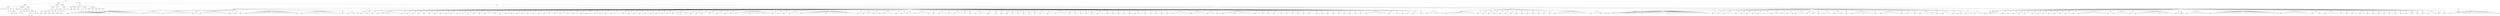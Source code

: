graph Tree {
	"t0" [label = "TEI"];
	"t1" [label = "teiHeader"];
	"t2" [label = "fileDesc"];
	"t3" [label = "titleStmt"];
	"t4" [label = "title"];
	"t5" [label = "title"];
	"t6" [label = "title"];
	"t7" [label = "title"];
	"t8" [label = "author"];
	"t9" [label = "idno"];
	"t10" [label = "idno"];
	"t11" [label = "persName"];
	"t12" [label = "forename"];
	"t13" [label = "surname"];
	"t14" [label = "editor"];
	"t15" [label = "publicationStmt"];
	"t16" [label = "publisher"];
	"t17" [label = "idno"];
	"t18" [label = "idno"];
	"t19" [label = "availability"];
	"t20" [label = "licence"];
	"t21" [label = "ab"];
	"t22" [label = "ref"];
	"t23" [label = "sourceDesc"];
	"t24" [label = "bibl"];
	"t25" [label = "name"];
	"t26" [label = "idno"];
	"t27" [label = "idno"];
	"t28" [label = "availability"];
	"t29" [label = "licence"];
	"t30" [label = "ab"];
	"t31" [label = "ref"];
	"t32" [label = "bibl"];
	"t33" [label = "date"];
	"t34" [label = "date"];
	"t35" [label = "idno"];
	"t36" [label = "profileDesc"];
	"t37" [label = "particDesc"];
	"t38" [label = "listPerson"];
	"t39" [label = "person"];
	"t40" [label = "persName"];
	"t41" [label = "person"];
	"t42" [label = "persName"];
	"t43" [label = "person"];
	"t44" [label = "persName"];
	"t45" [label = "person"];
	"t46" [label = "persName"];
	"t47" [label = "person"];
	"t48" [label = "persName"];
	"t49" [label = "person"];
	"t50" [label = "persName"];
	"t51" [label = "textClass"];
	"t52" [label = "keywords"];
	"t53" [label = "term"];
	"t54" [label = "term"];
	"t55" [label = "classCode"];
	"t56" [label = "revisionDesc"];
	"t57" [label = "listChange"];
	"t58" [label = "change"];
	"t59" [label = "text"];
	"t60" [label = "front"];
	"t61" [label = "docTitle"];
	"t62" [label = "titlePart"];
	"t63" [label = "titlePart"];
	"t64" [label = "titlePart"];
	"t65" [label = "titlePart"];
	"t66" [label = "docDate"];
	"t67" [label = "docAuthor"];
	"t68" [label = "div"];
	"t69" [label = "div"];
	"t70" [label = "p"];
	"t71" [label = "performance"];
	"t72" [label = "ab"];
	"t73" [label = "castList"];
	"t74" [label = "head"];
	"t75" [label = "castItem"];
	"t76" [label = "role"];
	"t77" [label = "castItem"];
	"t78" [label = "role"];
	"t79" [label = "castItem"];
	"t80" [label = "role"];
	"t81" [label = "castItem"];
	"t82" [label = "role"];
	"t83" [label = "castItem"];
	"t84" [label = "role"];
	"t85" [label = "body"];
	"t86" [label = "div"];
	"t87" [label = "head"];
	"t88" [label = "div"];
	"t89" [label = "head"];
	"t90" [label = "sp"];
	"t91" [label = "speaker"];
	"t92" [label = "l"];
	"t93" [label = "l"];
	"t94" [label = "l"];
	"t95" [label = "l"];
	"t96" [label = "l"];
	"t97" [label = "l"];
	"t98" [label = "l"];
	"t99" [label = "l"];
	"t100" [label = "l"];
	"t101" [label = "l"];
	"t102" [label = "note"];
	"t103" [label = "l"];
	"t104" [label = "l"];
	"t105" [label = "l"];
	"t106" [label = "l"];
	"t107" [label = "l"];
	"t108" [label = "l"];
	"t109" [label = "l"];
	"t110" [label = "l"];
	"t111" [label = "l"];
	"t112" [label = "l"];
	"t113" [label = "l"];
	"t114" [label = "l"];
	"t115" [label = "l"];
	"t116" [label = "l"];
	"t117" [label = "l"];
	"t118" [label = "l"];
	"t119" [label = "l"];
	"t120" [label = "l"];
	"t121" [label = "l"];
	"t122" [label = "l"];
	"t123" [label = "l"];
	"t124" [label = "l"];
	"t125" [label = "sp"];
	"t126" [label = "speaker"];
	"t127" [label = "l"];
	"t128" [label = "l"];
	"t129" [label = "l"];
	"t130" [label = "l"];
	"t131" [label = "l"];
	"t132" [label = "l"];
	"t133" [label = "l"];
	"t134" [label = "l"];
	"t135" [label = "sp"];
	"t136" [label = "speaker"];
	"t137" [label = "l"];
	"t138" [label = "l"];
	"t139" [label = "l"];
	"t140" [label = "l"];
	"t141" [label = "l"];
	"t142" [label = "l"];
	"t143" [label = "l"];
	"t144" [label = "l"];
	"t145" [label = "l"];
	"t146" [label = "l"];
	"t147" [label = "l"];
	"t148" [label = "l"];
	"t149" [label = "sp"];
	"t150" [label = "speaker"];
	"t151" [label = "l"];
	"t152" [label = "l"];
	"t153" [label = "sp"];
	"t154" [label = "speaker"];
	"t155" [label = "l"];
	"t156" [label = "l"];
	"t157" [label = "l"];
	"t158" [label = "l"];
	"t159" [label = "l"];
	"t160" [label = "l"];
	"t161" [label = "l"];
	"t162" [label = "l"];
	"t163" [label = "l"];
	"t164" [label = "l"];
	"t165" [label = "l"];
	"t166" [label = "l"];
	"t167" [label = "sp"];
	"t168" [label = "speaker"];
	"t169" [label = "l"];
	"t170" [label = "sp"];
	"t171" [label = "speaker"];
	"t172" [label = "l"];
	"t173" [label = "sp"];
	"t174" [label = "speaker"];
	"t175" [label = "l"];
	"t176" [label = "sp"];
	"t177" [label = "speaker"];
	"t178" [label = "l"];
	"t179" [label = "l"];
	"t180" [label = "l"];
	"t181" [label = "l"];
	"t182" [label = "l"];
	"t183" [label = "l"];
	"t184" [label = "l"];
	"t185" [label = "l"];
	"t186" [label = "l"];
	"t187" [label = "l"];
	"t188" [label = "l"];
	"t189" [label = "l"];
	"t190" [label = "l"];
	"t191" [label = "l"];
	"t192" [label = "l"];
	"t193" [label = "l"];
	"t194" [label = "l"];
	"t195" [label = "l"];
	"t196" [label = "l"];
	"t197" [label = "l"];
	"t198" [label = "l"];
	"t199" [label = "l"];
	"t200" [label = "stage"];
	"t201" [label = "l"];
	"t202" [label = "sp"];
	"t203" [label = "speaker"];
	"t204" [label = "l"];
	"t205" [label = "l"];
	"t206" [label = "l"];
	"t207" [label = "l"];
	"t208" [label = "l"];
	"t209" [label = "l"];
	"t210" [label = "l"];
	"t211" [label = "l"];
	"t212" [label = "l"];
	"t213" [label = "l"];
	"t214" [label = "l"];
	"t215" [label = "l"];
	"t216" [label = "l"];
	"t217" [label = "l"];
	"t218" [label = "l"];
	"t219" [label = "l"];
	"t220" [label = "stage"];
	"t221" [label = "sp"];
	"t222" [label = "speaker"];
	"t223" [label = "l"];
	"t224" [label = "sp"];
	"t225" [label = "speaker"];
	"t226" [label = "l"];
	"t227" [label = "stage"];
	"t228" [label = "l"];
	"t229" [label = "stage"];
	"t230" [label = "div"];
	"t231" [label = "head"];
	"t232" [label = "sp"];
	"t233" [label = "speaker"];
	"t234" [label = "l"];
	"t235" [label = "sp"];
	"t236" [label = "speaker"];
	"t237" [label = "l"];
	"t238" [label = "sp"];
	"t239" [label = "speaker"];
	"t240" [label = "l"];
	"t241" [label = "sp"];
	"t242" [label = "speaker"];
	"t243" [label = "l"];
	"t244" [label = "stage"];
	"t245" [label = "l"];
	"t246" [label = "stage"];
	"t247" [label = "l"];
	"t248" [label = "l"];
	"t249" [label = "l"];
	"t250" [label = "l"];
	"t251" [label = "l"];
	"t252" [label = "sp"];
	"t253" [label = "speaker"];
	"t254" [label = "l"];
	"t255" [label = "sp"];
	"t256" [label = "speaker"];
	"t257" [label = "l"];
	"t258" [label = "sp"];
	"t259" [label = "speaker"];
	"t260" [label = "l"];
	"t261" [label = "sp"];
	"t262" [label = "speaker"];
	"t263" [label = "l"];
	"t264" [label = "sp"];
	"t265" [label = "speaker"];
	"t266" [label = "l"];
	"t267" [label = "sp"];
	"t268" [label = "speaker"];
	"t269" [label = "l"];
	"t270" [label = "sp"];
	"t271" [label = "speaker"];
	"t272" [label = "l"];
	"t273" [label = "sp"];
	"t274" [label = "speaker"];
	"t275" [label = "l"];
	"t276" [label = "sp"];
	"t277" [label = "speaker"];
	"t278" [label = "l"];
	"t279" [label = "sp"];
	"t280" [label = "speaker"];
	"t281" [label = "l"];
	"t282" [label = "sp"];
	"t283" [label = "speaker"];
	"t284" [label = "l"];
	"t285" [label = "sp"];
	"t286" [label = "speaker"];
	"t287" [label = "l"];
	"t288" [label = "sp"];
	"t289" [label = "speaker"];
	"t290" [label = "l"];
	"t291" [label = "sp"];
	"t292" [label = "speaker"];
	"t293" [label = "l"];
	"t294" [label = "sp"];
	"t295" [label = "speaker"];
	"t296" [label = "l"];
	"t297" [label = "sp"];
	"t298" [label = "speaker"];
	"t299" [label = "l"];
	"t300" [label = "l"];
	"t301" [label = "l"];
	"t302" [label = "sp"];
	"t303" [label = "speaker"];
	"t304" [label = "l"];
	"t305" [label = "sp"];
	"t306" [label = "speaker"];
	"t307" [label = "l"];
	"t308" [label = "sp"];
	"t309" [label = "speaker"];
	"t310" [label = "l"];
	"t311" [label = "sp"];
	"t312" [label = "speaker"];
	"t313" [label = "l"];
	"t314" [label = "sp"];
	"t315" [label = "speaker"];
	"t316" [label = "l"];
	"t317" [label = "sp"];
	"t318" [label = "speaker"];
	"t319" [label = "l"];
	"t320" [label = "sp"];
	"t321" [label = "speaker"];
	"t322" [label = "l"];
	"t323" [label = "sp"];
	"t324" [label = "speaker"];
	"t325" [label = "l"];
	"t326" [label = "sp"];
	"t327" [label = "speaker"];
	"t328" [label = "l"];
	"t329" [label = "sp"];
	"t330" [label = "speaker"];
	"t331" [label = "l"];
	"t332" [label = "stage"];
	"t333" [label = "l"];
	"t334" [label = "sp"];
	"t335" [label = "speaker"];
	"t336" [label = "l"];
	"t337" [label = "sp"];
	"t338" [label = "speaker"];
	"t339" [label = "l"];
	"t340" [label = "l"];
	"t341" [label = "sp"];
	"t342" [label = "speaker"];
	"t343" [label = "l"];
	"t344" [label = "sp"];
	"t345" [label = "speaker"];
	"t346" [label = "l"];
	"t347" [label = "l"];
	"t348" [label = "sp"];
	"t349" [label = "speaker"];
	"t350" [label = "l"];
	"t351" [label = "sp"];
	"t352" [label = "speaker"];
	"t353" [label = "note"];
	"t354" [label = "l"];
	"t355" [label = "sp"];
	"t356" [label = "speaker"];
	"t357" [label = "l"];
	"t358" [label = "sp"];
	"t359" [label = "speaker"];
	"t360" [label = "l"];
	"t361" [label = "sp"];
	"t362" [label = "speaker"];
	"t363" [label = "l"];
	"t364" [label = "sp"];
	"t365" [label = "speaker"];
	"t366" [label = "l"];
	"t367" [label = "l"];
	"t368" [label = "l"];
	"t369" [label = "l"];
	"t370" [label = "sp"];
	"t371" [label = "speaker"];
	"t372" [label = "l"];
	"t373" [label = "sp"];
	"t374" [label = "speaker"];
	"t375" [label = "l"];
	"t376" [label = "sp"];
	"t377" [label = "speaker"];
	"t378" [label = "l"];
	"t379" [label = "sp"];
	"t380" [label = "speaker"];
	"t381" [label = "l"];
	"t382" [label = "sp"];
	"t383" [label = "speaker"];
	"t384" [label = "l"];
	"t385" [label = "sp"];
	"t386" [label = "speaker"];
	"t387" [label = "l"];
	"t388" [label = "sp"];
	"t389" [label = "speaker"];
	"t390" [label = "l"];
	"t391" [label = "sp"];
	"t392" [label = "speaker"];
	"t393" [label = "l"];
	"t394" [label = "sp"];
	"t395" [label = "speaker"];
	"t396" [label = "l"];
	"t397" [label = "sp"];
	"t398" [label = "speaker"];
	"t399" [label = "l"];
	"t400" [label = "stage"];
	"t401" [label = "stage"];
	"t402" [label = "l"];
	"t403" [label = "stage"];
	"t404" [label = "l"];
	"t405" [label = "sp"];
	"t406" [label = "speaker"];
	"t407" [label = "l"];
	"t408" [label = "sp"];
	"t409" [label = "speaker"];
	"t410" [label = "l"];
	"t411" [label = "sp"];
	"t412" [label = "speaker"];
	"t413" [label = "l"];
	"t414" [label = "l"];
	"t415" [label = "sp"];
	"t416" [label = "speaker"];
	"t417" [label = "l"];
	"t418" [label = "l"];
	"t419" [label = "sp"];
	"t420" [label = "speaker"];
	"t421" [label = "l"];
	"t422" [label = "l"];
	"t423" [label = "sp"];
	"t424" [label = "speaker"];
	"t425" [label = "l"];
	"t426" [label = "sp"];
	"t427" [label = "speaker"];
	"t428" [label = "l"];
	"t429" [label = "sp"];
	"t430" [label = "speaker"];
	"t431" [label = "l"];
	"t432" [label = "l"];
	"t433" [label = "l"];
	"t434" [label = "l"];
	"t435" [label = "l"];
	"t436" [label = "stage"];
	"t437" [label = "l"];
	"t438" [label = "l"];
	"t439" [label = "l"];
	"t440" [label = "l"];
	"t441" [label = "l"];
	"t442" [label = "stage"];
	"t443" [label = "l"];
	"t444" [label = "l"];
	"t445" [label = "l"];
	"t446" [label = "sp"];
	"t447" [label = "speaker"];
	"t448" [label = "l"];
	"t449" [label = "sp"];
	"t450" [label = "speaker"];
	"t451" [label = "l"];
	"t452" [label = "sp"];
	"t453" [label = "speaker"];
	"t454" [label = "l"];
	"t455" [label = "sp"];
	"t456" [label = "speaker"];
	"t457" [label = "l"];
	"t458" [label = "l"];
	"t459" [label = "l"];
	"t460" [label = "l"];
	"t461" [label = "sp"];
	"t462" [label = "speaker"];
	"t463" [label = "l"];
	"t464" [label = "l"];
	"t465" [label = "l"];
	"t466" [label = "l"];
	"t467" [label = "l"];
	"t468" [label = "l"];
	"t469" [label = "l"];
	"t470" [label = "l"];
	"t471" [label = "l"];
	"t472" [label = "l"];
	"t473" [label = "stage"];
	"t474" [label = "l"];
	"t475" [label = "l"];
	"t476" [label = "l"];
	"t477" [label = "l"];
	"t478" [label = "l"];
	"t479" [label = "l"];
	"t480" [label = "l"];
	"t481" [label = "l"];
	"t482" [label = "stage"];
	"t483" [label = "l"];
	"t484" [label = "l"];
	"t485" [label = "l"];
	"t486" [label = "l"];
	"t487" [label = "sp"];
	"t488" [label = "speaker"];
	"t489" [label = "l"];
	"t490" [label = "sp"];
	"t491" [label = "speaker"];
	"t492" [label = "l"];
	"t493" [label = "stage"];
	"t494" [label = "l"];
	"t495" [label = "sp"];
	"t496" [label = "speaker"];
	"t497" [label = "l"];
	"t498" [label = "sp"];
	"t499" [label = "speaker"];
	"t500" [label = "l"];
	"t501" [label = "stage"];
	"t502" [label = "l"];
	"t503" [label = "l"];
	"t504" [label = "l"];
	"t505" [label = "l"];
	"t506" [label = "sp"];
	"t507" [label = "speaker"];
	"t508" [label = "l"];
	"t509" [label = "sp"];
	"t510" [label = "speaker"];
	"t511" [label = "l"];
	"t512" [label = "sp"];
	"t513" [label = "speaker"];
	"t514" [label = "l"];
	"t515" [label = "l"];
	"t516" [label = "sp"];
	"t517" [label = "speaker"];
	"t518" [label = "l"];
	"t519" [label = "l"];
	"t520" [label = "l"];
	"t521" [label = "l"];
	"t522" [label = "l"];
	"t523" [label = "note"];
	"t524" [label = "l"];
	"t525" [label = "sp"];
	"t526" [label = "speaker"];
	"t527" [label = "l"];
	"t528" [label = "sp"];
	"t529" [label = "speaker"];
	"t530" [label = "l"];
	"t531" [label = "l"];
	"t532" [label = "l"];
	"t533" [label = "sp"];
	"t534" [label = "speaker"];
	"t535" [label = "l"];
	"t536" [label = "sp"];
	"t537" [label = "speaker"];
	"t538" [label = "l"];
	"t539" [label = "l"];
	"t540" [label = "note"];
	"t541" [label = "sp"];
	"t542" [label = "speaker"];
	"t543" [label = "l"];
	"t544" [label = "sp"];
	"t545" [label = "speaker"];
	"t546" [label = "l"];
	"t547" [label = "sp"];
	"t548" [label = "speaker"];
	"t549" [label = "l"];
	"t550" [label = "stage"];
	"t551" [label = "l"];
	"t552" [label = "l"];
	"t553" [label = "sp"];
	"t554" [label = "speaker"];
	"t555" [label = "l"];
	"t556" [label = "l"];
	"t557" [label = "sp"];
	"t558" [label = "speaker"];
	"t559" [label = "l"];
	"t560" [label = "sp"];
	"t561" [label = "speaker"];
	"t562" [label = "l"];
	"t563" [label = "sp"];
	"t564" [label = "speaker"];
	"t565" [label = "l"];
	"t566" [label = "sp"];
	"t567" [label = "speaker"];
	"t568" [label = "l"];
	"t569" [label = "sp"];
	"t570" [label = "speaker"];
	"t571" [label = "l"];
	"t572" [label = "sp"];
	"t573" [label = "speaker"];
	"t574" [label = "l"];
	"t575" [label = "sp"];
	"t576" [label = "speaker"];
	"t577" [label = "l"];
	"t578" [label = "sp"];
	"t579" [label = "speaker"];
	"t580" [label = "l"];
	"t581" [label = "sp"];
	"t582" [label = "speaker"];
	"t583" [label = "l"];
	"t584" [label = "l"];
	"t585" [label = "sp"];
	"t586" [label = "speaker"];
	"t587" [label = "l"];
	"t588" [label = "l"];
	"t589" [label = "sp"];
	"t590" [label = "speaker"];
	"t591" [label = "l"];
	"t592" [label = "l"];
	"t593" [label = "l"];
	"t594" [label = "l"];
	"t595" [label = "l"];
	"t596" [label = "sp"];
	"t597" [label = "speaker"];
	"t598" [label = "l"];
	"t599" [label = "sp"];
	"t600" [label = "speaker"];
	"t601" [label = "l"];
	"t602" [label = "sp"];
	"t603" [label = "speaker"];
	"t604" [label = "l"];
	"t605" [label = "sp"];
	"t606" [label = "speaker"];
	"t607" [label = "l"];
	"t608" [label = "sp"];
	"t609" [label = "speaker"];
	"t610" [label = "l"];
	"t611" [label = "sp"];
	"t612" [label = "speaker"];
	"t613" [label = "l"];
	"t614" [label = "note"];
	"t615" [label = "l"];
	"t616" [label = "sp"];
	"t617" [label = "speaker"];
	"t618" [label = "l"];
	"t619" [label = "sp"];
	"t620" [label = "speaker"];
	"t621" [label = "l"];
	"t622" [label = "sp"];
	"t623" [label = "speaker"];
	"t624" [label = "l"];
	"t625" [label = "sp"];
	"t626" [label = "speaker"];
	"t627" [label = "l"];
	"t628" [label = "sp"];
	"t629" [label = "speaker"];
	"t630" [label = "l"];
	"t631" [label = "sp"];
	"t632" [label = "speaker"];
	"t633" [label = "note"];
	"t634" [label = "l"];
	"t635" [label = "l"];
	"t636" [label = "sp"];
	"t637" [label = "speaker"];
	"t638" [label = "l"];
	"t639" [label = "sp"];
	"t640" [label = "speaker"];
	"t641" [label = "l"];
	"t642" [label = "sp"];
	"t643" [label = "speaker"];
	"t644" [label = "l"];
	"t645" [label = "sp"];
	"t646" [label = "speaker"];
	"t647" [label = "l"];
	"t648" [label = "sp"];
	"t649" [label = "speaker"];
	"t650" [label = "l"];
	"t651" [label = "sp"];
	"t652" [label = "speaker"];
	"t653" [label = "l"];
	"t654" [label = "l"];
	"t655" [label = "l"];
	"t656" [label = "l"];
	"t657" [label = "l"];
	"t658" [label = "l"];
	"t659" [label = "l"];
	"t660" [label = "sp"];
	"t661" [label = "speaker"];
	"t662" [label = "l"];
	"t663" [label = "l"];
	"t664" [label = "l"];
	"t665" [label = "l"];
	"t666" [label = "l"];
	"t667" [label = "l"];
	"t668" [label = "sp"];
	"t669" [label = "speaker"];
	"t670" [label = "l"];
	"t671" [label = "l"];
	"t672" [label = "l"];
	"t673" [label = "sp"];
	"t674" [label = "speaker"];
	"t675" [label = "l"];
	"t676" [label = "sp"];
	"t677" [label = "speaker"];
	"t678" [label = "l"];
	"t679" [label = "l"];
	"t680" [label = "l"];
	"t681" [label = "l"];
	"t682" [label = "stage"];
	"t683" [label = "l"];
	"t684" [label = "l"];
	"t685" [label = "l"];
	"t686" [label = "l"];
	"t687" [label = "l"];
	"t688" [label = "l"];
	"t689" [label = "l"];
	"t690" [label = "l"];
	"t691" [label = "sp"];
	"t692" [label = "speaker"];
	"t693" [label = "l"];
	"t694" [label = "l"];
	"t695" [label = "sp"];
	"t696" [label = "speaker"];
	"t697" [label = "l"];
	"t698" [label = "sp"];
	"t699" [label = "speaker"];
	"t700" [label = "l"];
	"t701" [label = "sp"];
	"t702" [label = "speaker"];
	"t703" [label = "l"];
	"t704" [label = "l"];
	"t705" [label = "sp"];
	"t706" [label = "speaker"];
	"t707" [label = "l"];
	"t708" [label = "sp"];
	"t709" [label = "speaker"];
	"t710" [label = "l"];
	"t711" [label = "sp"];
	"t712" [label = "speaker"];
	"t713" [label = "l"];
	"t714" [label = "sp"];
	"t715" [label = "speaker"];
	"t716" [label = "l"];
	"t717" [label = "sp"];
	"t718" [label = "speaker"];
	"t719" [label = "l"];
	"t720" [label = "sp"];
	"t721" [label = "speaker"];
	"t722" [label = "l"];
	"t723" [label = "l"];
	"t724" [label = "sp"];
	"t725" [label = "speaker"];
	"t726" [label = "l"];
	"t727" [label = "sp"];
	"t728" [label = "speaker"];
	"t729" [label = "l"];
	"t730" [label = "sp"];
	"t731" [label = "speaker"];
	"t732" [label = "l"];
	"t733" [label = "sp"];
	"t734" [label = "speaker"];
	"t735" [label = "l"];
	"t736" [label = "sp"];
	"t737" [label = "speaker"];
	"t738" [label = "l"];
	"t739" [label = "sp"];
	"t740" [label = "speaker"];
	"t741" [label = "l"];
	"t742" [label = "sp"];
	"t743" [label = "speaker"];
	"t744" [label = "l"];
	"t745" [label = "sp"];
	"t746" [label = "speaker"];
	"t747" [label = "l"];
	"t748" [label = "sp"];
	"t749" [label = "speaker"];
	"t750" [label = "l"];
	"t751" [label = "sp"];
	"t752" [label = "speaker"];
	"t753" [label = "l"];
	"t754" [label = "l"];
	"t755" [label = "l"];
	"t756" [label = "l"];
	"t757" [label = "l"];
	"t758" [label = "l"];
	"t759" [label = "l"];
	"t760" [label = "l"];
	"t761" [label = "l"];
	"t762" [label = "sp"];
	"t763" [label = "speaker"];
	"t764" [label = "l"];
	"t765" [label = "l"];
	"t766" [label = "sp"];
	"t767" [label = "speaker"];
	"t768" [label = "l"];
	"t769" [label = "sp"];
	"t770" [label = "speaker"];
	"t771" [label = "l"];
	"t772" [label = "sp"];
	"t773" [label = "speaker"];
	"t774" [label = "l"];
	"t775" [label = "sp"];
	"t776" [label = "speaker"];
	"t777" [label = "l"];
	"t778" [label = "l"];
	"t779" [label = "sp"];
	"t780" [label = "speaker"];
	"t781" [label = "l"];
	"t782" [label = "sp"];
	"t783" [label = "speaker"];
	"t784" [label = "l"];
	"t785" [label = "l"];
	"t786" [label = "l"];
	"t787" [label = "stage"];
	"t788" [label = "l"];
	"t789" [label = "l"];
	"t790" [label = "stage"];
	"t791" [label = "div"];
	"t792" [label = "head"];
	"t793" [label = "sp"];
	"t794" [label = "speaker"];
	"t795" [label = "l"];
	"t796" [label = "l"];
	"t797" [label = "l"];
	"t798" [label = "l"];
	"t799" [label = "l"];
	"t800" [label = "l"];
	"t801" [label = "l"];
	"t802" [label = "l"];
	"t803" [label = "l"];
	"t804" [label = "l"];
	"t805" [label = "l"];
	"t806" [label = "l"];
	"t807" [label = "l"];
	"t808" [label = "sp"];
	"t809" [label = "speaker"];
	"t810" [label = "l"];
	"t811" [label = "sp"];
	"t812" [label = "speaker"];
	"t813" [label = "l"];
	"t814" [label = "sp"];
	"t815" [label = "speaker"];
	"t816" [label = "l"];
	"t817" [label = "sp"];
	"t818" [label = "speaker"];
	"t819" [label = "l"];
	"t820" [label = "sp"];
	"t821" [label = "speaker"];
	"t822" [label = "l"];
	"t823" [label = "sp"];
	"t824" [label = "speaker"];
	"t825" [label = "l"];
	"t826" [label = "sp"];
	"t827" [label = "speaker"];
	"t828" [label = "l"];
	"t829" [label = "sp"];
	"t830" [label = "speaker"];
	"t831" [label = "l"];
	"t832" [label = "sp"];
	"t833" [label = "speaker"];
	"t834" [label = "l"];
	"t835" [label = "sp"];
	"t836" [label = "speaker"];
	"t837" [label = "l"];
	"t838" [label = "sp"];
	"t839" [label = "speaker"];
	"t840" [label = "l"];
	"t841" [label = "sp"];
	"t842" [label = "speaker"];
	"t843" [label = "l"];
	"t844" [label = "sp"];
	"t845" [label = "speaker"];
	"t846" [label = "l"];
	"t847" [label = "sp"];
	"t848" [label = "speaker"];
	"t849" [label = "l"];
	"t850" [label = "sp"];
	"t851" [label = "speaker"];
	"t852" [label = "l"];
	"t853" [label = "l"];
	"t854" [label = "l"];
	"t855" [label = "l"];
	"t856" [label = "l"];
	"t857" [label = "l"];
	"t858" [label = "l"];
	"t859" [label = "l"];
	"t860" [label = "l"];
	"t861" [label = "l"];
	"t862" [label = "l"];
	"t863" [label = "l"];
	"t864" [label = "l"];
	"t865" [label = "l"];
	"t866" [label = "l"];
	"t867" [label = "sp"];
	"t868" [label = "speaker"];
	"t869" [label = "l"];
	"t870" [label = "l"];
	"t871" [label = "l"];
	"t872" [label = "stage"];
	"t873" [label = "l"];
	"t874" [label = "stage"];
	"t875" [label = "div"];
	"t876" [label = "head"];
	"t877" [label = "sp"];
	"t878" [label = "speaker"];
	"t879" [label = "l"];
	"t880" [label = "sp"];
	"t881" [label = "speaker"];
	"t882" [label = "l"];
	"t883" [label = "l"];
	"t884" [label = "l"];
	"t885" [label = "l"];
	"t886" [label = "l"];
	"t887" [label = "stage"];
	"t888" [label = "l"];
	"t889" [label = "l"];
	"t890" [label = "stage"];
	"t891" [label = "l"];
	"t892" [label = "l"];
	"t893" [label = "stage"];
	"t894" [label = "l"];
	"t895" [label = "l"];
	"t896" [label = "l"];
	"t897" [label = "l"];
	"t898" [label = "l"];
	"t899" [label = "l"];
	"t900" [label = "l"];
	"t901" [label = "l"];
	"t902" [label = "l"];
	"t903" [label = "l"];
	"t904" [label = "l"];
	"t905" [label = "stage"];
	"t906" [label = "l"];
	"t907" [label = "l"];
	"t908" [label = "l"];
	"t909" [label = "l"];
	"t910" [label = "l"];
	"t911" [label = "l"];
	"t912" [label = "l"];
	"t913" [label = "l"];
	"t914" [label = "l"];
	"t915" [label = "l"];
	"t916" [label = "l"];
	"t917" [label = "l"];
	"t918" [label = "l"];
	"t919" [label = "l"];
	"t920" [label = "l"];
	"t921" [label = "l"];
	"t922" [label = "stage"];
	"t923" [label = "l"];
	"t924" [label = "l"];
	"t925" [label = "sp"];
	"t926" [label = "speaker"];
	"t927" [label = "l"];
	"t928" [label = "sp"];
	"t929" [label = "speaker"];
	"t930" [label = "l"];
	"t931" [label = "sp"];
	"t932" [label = "speaker"];
	"t933" [label = "l"];
	"t934" [label = "l"];
	"t935" [label = "l"];
	"t936" [label = "l"];
	"t937" [label = "sp"];
	"t938" [label = "speaker"];
	"t939" [label = "l"];
	"t940" [label = "sp"];
	"t941" [label = "speaker"];
	"t942" [label = "l"];
	"t943" [label = "sp"];
	"t944" [label = "speaker"];
	"t945" [label = "l"];
	"t946" [label = "sp"];
	"t947" [label = "speaker"];
	"t948" [label = "l"];
	"t949" [label = "sp"];
	"t950" [label = "speaker"];
	"t951" [label = "l"];
	"t952" [label = "sp"];
	"t953" [label = "speaker"];
	"t954" [label = "l"];
	"t955" [label = "l"];
	"t956" [label = "sp"];
	"t957" [label = "speaker"];
	"t958" [label = "l"];
	"t959" [label = "stage"];
	"t960" [label = "l"];
	"t961" [label = "sp"];
	"t962" [label = "speaker"];
	"t963" [label = "l"];
	"t964" [label = "sp"];
	"t965" [label = "speaker"];
	"t966" [label = "l"];
	"t967" [label = "stage"];
	"t968" [label = "sp"];
	"t969" [label = "speaker"];
	"t970" [label = "l"];
	"t971" [label = "l"];
	"t972" [label = "l"];
	"t973" [label = "l"];
	"t974" [label = "sp"];
	"t975" [label = "speaker"];
	"t976" [label = "l"];
	"t977" [label = "sp"];
	"t978" [label = "speaker"];
	"t979" [label = "l"];
	"t980" [label = "sp"];
	"t981" [label = "speaker"];
	"t982" [label = "l"];
	"t983" [label = "sp"];
	"t984" [label = "speaker"];
	"t985" [label = "l"];
	"t986" [label = "l"];
	"t987" [label = "l"];
	"t988" [label = "sp"];
	"t989" [label = "speaker"];
	"t990" [label = "l"];
	"t991" [label = "l"];
	"t992" [label = "stage"];
	"t993" [label = "l"];
	"t994" [label = "sp"];
	"t995" [label = "speaker"];
	"t996" [label = "l"];
	"t997" [label = "sp"];
	"t998" [label = "speaker"];
	"t999" [label = "l"];
	"t1000" [label = "l"];
	"t1001" [label = "l"];
	"t1002" [label = "l"];
	"t1003" [label = "stage"];
	"t1004" [label = "l"];
	"t1005" [label = "l"];
	"t1006" [label = "l"];
	"t1007" [label = "l"];
	"t1008" [label = "sp"];
	"t1009" [label = "speaker"];
	"t1010" [label = "l"];
	"t1011" [label = "sp"];
	"t1012" [label = "speaker"];
	"t1013" [label = "l"];
	"t1014" [label = "l"];
	"t1015" [label = "l"];
	"t1016" [label = "l"];
	"t1017" [label = "l"];
	"t1018" [label = "l"];
	"t1019" [label = "l"];
	"t1020" [label = "l"];
	"t1021" [label = "sp"];
	"t1022" [label = "speaker"];
	"t1023" [label = "l"];
	"t1024" [label = "sp"];
	"t1025" [label = "speaker"];
	"t1026" [label = "l"];
	"t1027" [label = "l"];
	"t1028" [label = "sp"];
	"t1029" [label = "speaker"];
	"t1030" [label = "l"];
	"t1031" [label = "sp"];
	"t1032" [label = "speaker"];
	"t1033" [label = "l"];
	"t1034" [label = "l"];
	"t1035" [label = "l"];
	"t1036" [label = "l"];
	"t1037" [label = "stage"];
	"t1038" [label = "l"];
	"t1039" [label = "sp"];
	"t1040" [label = "speaker"];
	"t1041" [label = "l"];
	"t1042" [label = "sp"];
	"t1043" [label = "speaker"];
	"t1044" [label = "l"];
	"t1045" [label = "l"];
	"t1046" [label = "l"];
	"t1047" [label = "sp"];
	"t1048" [label = "speaker"];
	"t1049" [label = "l"];
	"t1050" [label = "stage"];
	"t1051" [label = "sp"];
	"t1052" [label = "speaker"];
	"t1053" [label = "l"];
	"t1054" [label = "sp"];
	"t1055" [label = "speaker"];
	"t1056" [label = "l"];
	"t1057" [label = "stage"];
	"t1058" [label = "sp"];
	"t1059" [label = "speaker"];
	"t1060" [label = "l"];
	"t1061" [label = "l"];
	"t1062" [label = "stage"];
	"t1063" [label = "div"];
	"t1064" [label = "head"];
	"t1065" [label = "stage"];
	"t1066" [label = "sp"];
	"t1067" [label = "speaker"];
	"t1068" [label = "l"];
	"t1069" [label = "sp"];
	"t1070" [label = "speaker"];
	"t1071" [label = "l"];
	"t1072" [label = "l"];
	"t1073" [label = "l"];
	"t1074" [label = "l"];
	"t1075" [label = "sp"];
	"t1076" [label = "speaker"];
	"t1077" [label = "l"];
	"t1078" [label = "sp"];
	"t1079" [label = "speaker"];
	"t1080" [label = "l"];
	"t1081" [label = "sp"];
	"t1082" [label = "speaker"];
	"t1083" [label = "l"];
	"t1084" [label = "sp"];
	"t1085" [label = "speaker"];
	"t1086" [label = "l"];
	"t1087" [label = "sp"];
	"t1088" [label = "speaker"];
	"t1089" [label = "l"];
	"t1090" [label = "l"];
	"t1091" [label = "sp"];
	"t1092" [label = "speaker"];
	"t1093" [label = "l"];
	"t1094" [label = "sp"];
	"t1095" [label = "speaker"];
	"t1096" [label = "l"];
	"t1097" [label = "sp"];
	"t1098" [label = "speaker"];
	"t1099" [label = "l"];
	"t1100" [label = "sp"];
	"t1101" [label = "speaker"];
	"t1102" [label = "l"];
	"t1103" [label = "sp"];
	"t1104" [label = "speaker"];
	"t1105" [label = "l"];
	"t1106" [label = "sp"];
	"t1107" [label = "speaker"];
	"t1108" [label = "l"];
	"t1109" [label = "sp"];
	"t1110" [label = "speaker"];
	"t1111" [label = "l"];
	"t1112" [label = "l"];
	"t1113" [label = "sp"];
	"t1114" [label = "speaker"];
	"t1115" [label = "l"];
	"t1116" [label = "sp"];
	"t1117" [label = "speaker"];
	"t1118" [label = "l"];
	"t1119" [label = "l"];
	"t1120" [label = "l"];
	"t1121" [label = "l"];
	"t1122" [label = "l"];
	"t1123" [label = "l"];
	"t1124" [label = "l"];
	"t1125" [label = "l"];
	"t1126" [label = "l"];
	"t1127" [label = "l"];
	"t1128" [label = "l"];
	"t1129" [label = "l"];
	"t1130" [label = "sp"];
	"t1131" [label = "speaker"];
	"t1132" [label = "l"];
	"t1133" [label = "sp"];
	"t1134" [label = "speaker"];
	"t1135" [label = "l"];
	"t1136" [label = "l"];
	"t1137" [label = "l"];
	"t1138" [label = "l"];
	"t1139" [label = "l"];
	"t1140" [label = "l"];
	"t1141" [label = "sp"];
	"t1142" [label = "speaker"];
	"t1143" [label = "l"];
	"t1144" [label = "sp"];
	"t1145" [label = "speaker"];
	"t1146" [label = "l"];
	"t1147" [label = "l"];
	"t1148" [label = "l"];
	"t1149" [label = "l"];
	"t1150" [label = "l"];
	"t1151" [label = "l"];
	"t1152" [label = "l"];
	"t1153" [label = "l"];
	"t1154" [label = "l"];
	"t1155" [label = "l"];
	"t1156" [label = "stage"];
	"t1157" [label = "l"];
	"t1158" [label = "l"];
	"t1159" [label = "l"];
	"t1160" [label = "l"];
	"t1161" [label = "l"];
	"t1162" [label = "l"];
	"t1163" [label = "sp"];
	"t1164" [label = "speaker"];
	"t1165" [label = "l"];
	"t1166" [label = "sp"];
	"t1167" [label = "speaker"];
	"t1168" [label = "l"];
	"t1169" [label = "sp"];
	"t1170" [label = "speaker"];
	"t1171" [label = "l"];
	"t1172" [label = "l"];
	"t1173" [label = "l"];
	"t1174" [label = "l"];
	"t1175" [label = "l"];
	"t1176" [label = "l"];
	"t1177" [label = "l"];
	"t1178" [label = "l"];
	"t1179" [label = "l"];
	"t1180" [label = "sp"];
	"t1181" [label = "speaker"];
	"t1182" [label = "l"];
	"t1183" [label = "l"];
	"t1184" [label = "l"];
	"t1185" [label = "l"];
	"t1186" [label = "l"];
	"t1187" [label = "l"];
	"t1188" [label = "l"];
	"t1189" [label = "l"];
	"t1190" [label = "l"];
	"t1191" [label = "l"];
	"t1192" [label = "l"];
	"t1193" [label = "l"];
	"t1194" [label = "l"];
	"t1195" [label = "l"];
	"t1196" [label = "l"];
	"t1197" [label = "l"];
	"t1198" [label = "l"];
	"t1199" [label = "l"];
	"t1200" [label = "l"];
	"t1201" [label = "l"];
	"t1202" [label = "l"];
	"t1203" [label = "l"];
	"t1204" [label = "l"];
	"t1205" [label = "l"];
	"t1206" [label = "l"];
	"t1207" [label = "l"];
	"t1208" [label = "l"];
	"t1209" [label = "l"];
	"t1210" [label = "l"];
	"t1211" [label = "l"];
	"t1212" [label = "stage"];
	"t1213" [label = "sp"];
	"t1214" [label = "speaker"];
	"t1215" [label = "l"];
	"t1216" [label = "l"];
	"t1217" [label = "l"];
	"t1218" [label = "l"];
	"t1219" [label = "l"];
	"t1220" [label = "l"];
	"t1221" [label = "l"];
	"t1222" [label = "l"];
	"t1223" [label = "l"];
	"t1224" [label = "l"];
	"t1225" [label = "l"];
	"t1226" [label = "l"];
	"t1227" [label = "l"];
	"t1228" [label = "sp"];
	"t1229" [label = "speaker"];
	"t1230" [label = "l"];
	"t1231" [label = "l"];
	"t1232" [label = "stage"];
	"t1233" [label = "l"];
	"t1234" [label = "sp"];
	"t1235" [label = "speaker"];
	"t1236" [label = "l"];
	"t1237" [label = "l"];
	"t1238" [label = "l"];
	"t1239" [label = "l"];
	"t1240" [label = "l"];
	"t1241" [label = "l"];
	"t1242" [label = "sp"];
	"t1243" [label = "speaker"];
	"t1244" [label = "l"];
	"t1245" [label = "sp"];
	"t1246" [label = "speaker"];
	"t1247" [label = "l"];
	"t1248" [label = "sp"];
	"t1249" [label = "speaker"];
	"t1250" [label = "l"];
	"t1251" [label = "l"];
	"t1252" [label = "sp"];
	"t1253" [label = "speaker"];
	"t1254" [label = "l"];
	"t1255" [label = "l"];
	"t1256" [label = "sp"];
	"t1257" [label = "speaker"];
	"t1258" [label = "l"];
	"t1259" [label = "sp"];
	"t1260" [label = "speaker"];
	"t1261" [label = "l"];
	"t1262" [label = "sp"];
	"t1263" [label = "speaker"];
	"t1264" [label = "l"];
	"t1265" [label = "sp"];
	"t1266" [label = "speaker"];
	"t1267" [label = "l"];
	"t1268" [label = "sp"];
	"t1269" [label = "speaker"];
	"t1270" [label = "l"];
	"t1271" [label = "sp"];
	"t1272" [label = "speaker"];
	"t1273" [label = "l"];
	"t1274" [label = "sp"];
	"t1275" [label = "speaker"];
	"t1276" [label = "l"];
	"t1277" [label = "sp"];
	"t1278" [label = "speaker"];
	"t1279" [label = "l"];
	"t1280" [label = "sp"];
	"t1281" [label = "speaker"];
	"t1282" [label = "l"];
	"t1283" [label = "sp"];
	"t1284" [label = "speaker"];
	"t1285" [label = "l"];
	"t1286" [label = "sp"];
	"t1287" [label = "speaker"];
	"t1288" [label = "l"];
	"t1289" [label = "sp"];
	"t1290" [label = "speaker"];
	"t1291" [label = "l"];
	"t1292" [label = "l"];
	"t1293" [label = "stage"];
	"t1294" [label = "sp"];
	"t1295" [label = "speaker"];
	"t1296" [label = "l"];
	"t1297" [label = "sp"];
	"t1298" [label = "speaker"];
	"t1299" [label = "l"];
	"t1300" [label = "div"];
	"t1301" [label = "head"];
	"t1302" [label = "sp"];
	"t1303" [label = "speaker"];
	"t1304" [label = "l"];
	"t1305" [label = "l"];
	"t1306" [label = "l"];
	"t1307" [label = "l"];
	"t1308" [label = "l"];
	"t1309" [label = "l"];
	"t1310" [label = "l"];
	"t1311" [label = "l"];
	"t1312" [label = "stage"];
	"t1313" [label = "l"];
	"t1314" [label = "l"];
	"t1315" [label = "l"];
	"t1316" [label = "l"];
	"t1317" [label = "l"];
	"t1318" [label = "l"];
	"t1319" [label = "l"];
	"t1320" [label = "l"];
	"t1321" [label = "l"];
	"t1322" [label = "l"];
	"t1323" [label = "l"];
	"t1324" [label = "l"];
	"t1325" [label = "stage"];
	"t0" -- "t1";
	"t1" -- "t2";
	"t2" -- "t3";
	"t3" -- "t4";
	"t3" -- "t5";
	"t3" -- "t6";
	"t3" -- "t7";
	"t3" -- "t8";
	"t8" -- "t9";
	"t8" -- "t10";
	"t8" -- "t11";
	"t11" -- "t12";
	"t11" -- "t13";
	"t3" -- "t14";
	"t2" -- "t15";
	"t15" -- "t16";
	"t15" -- "t17";
	"t15" -- "t18";
	"t15" -- "t19";
	"t19" -- "t20";
	"t20" -- "t21";
	"t20" -- "t22";
	"t2" -- "t23";
	"t23" -- "t24";
	"t24" -- "t25";
	"t24" -- "t26";
	"t24" -- "t27";
	"t24" -- "t28";
	"t28" -- "t29";
	"t29" -- "t30";
	"t29" -- "t31";
	"t24" -- "t32";
	"t32" -- "t33";
	"t32" -- "t34";
	"t32" -- "t35";
	"t1" -- "t36";
	"t36" -- "t37";
	"t37" -- "t38";
	"t38" -- "t39";
	"t39" -- "t40";
	"t38" -- "t41";
	"t41" -- "t42";
	"t38" -- "t43";
	"t43" -- "t44";
	"t38" -- "t45";
	"t45" -- "t46";
	"t38" -- "t47";
	"t47" -- "t48";
	"t38" -- "t49";
	"t49" -- "t50";
	"t36" -- "t51";
	"t51" -- "t52";
	"t52" -- "t53";
	"t52" -- "t54";
	"t51" -- "t55";
	"t1" -- "t56";
	"t56" -- "t57";
	"t57" -- "t58";
	"t0" -- "t59";
	"t59" -- "t60";
	"t60" -- "t61";
	"t61" -- "t62";
	"t61" -- "t63";
	"t61" -- "t64";
	"t61" -- "t65";
	"t60" -- "t66";
	"t60" -- "t67";
	"t60" -- "t68";
	"t68" -- "t69";
	"t69" -- "t70";
	"t60" -- "t71";
	"t71" -- "t72";
	"t60" -- "t73";
	"t73" -- "t74";
	"t73" -- "t75";
	"t75" -- "t76";
	"t73" -- "t77";
	"t77" -- "t78";
	"t73" -- "t79";
	"t79" -- "t80";
	"t73" -- "t81";
	"t81" -- "t82";
	"t73" -- "t83";
	"t83" -- "t84";
	"t59" -- "t85";
	"t85" -- "t86";
	"t86" -- "t87";
	"t86" -- "t88";
	"t88" -- "t89";
	"t88" -- "t90";
	"t90" -- "t91";
	"t90" -- "t92";
	"t90" -- "t93";
	"t90" -- "t94";
	"t90" -- "t95";
	"t90" -- "t96";
	"t90" -- "t97";
	"t90" -- "t98";
	"t90" -- "t99";
	"t90" -- "t100";
	"t90" -- "t101";
	"t90" -- "t102";
	"t90" -- "t103";
	"t90" -- "t104";
	"t90" -- "t105";
	"t90" -- "t106";
	"t90" -- "t107";
	"t90" -- "t108";
	"t90" -- "t109";
	"t90" -- "t110";
	"t90" -- "t111";
	"t90" -- "t112";
	"t90" -- "t113";
	"t90" -- "t114";
	"t90" -- "t115";
	"t90" -- "t116";
	"t90" -- "t117";
	"t90" -- "t118";
	"t90" -- "t119";
	"t90" -- "t120";
	"t90" -- "t121";
	"t90" -- "t122";
	"t90" -- "t123";
	"t90" -- "t124";
	"t88" -- "t125";
	"t125" -- "t126";
	"t125" -- "t127";
	"t125" -- "t128";
	"t125" -- "t129";
	"t125" -- "t130";
	"t125" -- "t131";
	"t125" -- "t132";
	"t125" -- "t133";
	"t125" -- "t134";
	"t88" -- "t135";
	"t135" -- "t136";
	"t135" -- "t137";
	"t135" -- "t138";
	"t135" -- "t139";
	"t135" -- "t140";
	"t135" -- "t141";
	"t135" -- "t142";
	"t135" -- "t143";
	"t135" -- "t144";
	"t135" -- "t145";
	"t135" -- "t146";
	"t135" -- "t147";
	"t135" -- "t148";
	"t88" -- "t149";
	"t149" -- "t150";
	"t149" -- "t151";
	"t149" -- "t152";
	"t88" -- "t153";
	"t153" -- "t154";
	"t153" -- "t155";
	"t153" -- "t156";
	"t153" -- "t157";
	"t153" -- "t158";
	"t153" -- "t159";
	"t153" -- "t160";
	"t153" -- "t161";
	"t153" -- "t162";
	"t153" -- "t163";
	"t153" -- "t164";
	"t153" -- "t165";
	"t153" -- "t166";
	"t88" -- "t167";
	"t167" -- "t168";
	"t167" -- "t169";
	"t88" -- "t170";
	"t170" -- "t171";
	"t170" -- "t172";
	"t88" -- "t173";
	"t173" -- "t174";
	"t173" -- "t175";
	"t88" -- "t176";
	"t176" -- "t177";
	"t176" -- "t178";
	"t176" -- "t179";
	"t176" -- "t180";
	"t176" -- "t181";
	"t176" -- "t182";
	"t176" -- "t183";
	"t176" -- "t184";
	"t176" -- "t185";
	"t176" -- "t186";
	"t176" -- "t187";
	"t176" -- "t188";
	"t176" -- "t189";
	"t176" -- "t190";
	"t176" -- "t191";
	"t176" -- "t192";
	"t176" -- "t193";
	"t176" -- "t194";
	"t176" -- "t195";
	"t176" -- "t196";
	"t176" -- "t197";
	"t176" -- "t198";
	"t176" -- "t199";
	"t176" -- "t200";
	"t176" -- "t201";
	"t88" -- "t202";
	"t202" -- "t203";
	"t202" -- "t204";
	"t202" -- "t205";
	"t202" -- "t206";
	"t202" -- "t207";
	"t202" -- "t208";
	"t202" -- "t209";
	"t202" -- "t210";
	"t202" -- "t211";
	"t202" -- "t212";
	"t202" -- "t213";
	"t202" -- "t214";
	"t202" -- "t215";
	"t202" -- "t216";
	"t202" -- "t217";
	"t202" -- "t218";
	"t202" -- "t219";
	"t202" -- "t220";
	"t88" -- "t221";
	"t221" -- "t222";
	"t221" -- "t223";
	"t88" -- "t224";
	"t224" -- "t225";
	"t224" -- "t226";
	"t224" -- "t227";
	"t224" -- "t228";
	"t224" -- "t229";
	"t86" -- "t230";
	"t230" -- "t231";
	"t230" -- "t232";
	"t232" -- "t233";
	"t232" -- "t234";
	"t230" -- "t235";
	"t235" -- "t236";
	"t235" -- "t237";
	"t230" -- "t238";
	"t238" -- "t239";
	"t238" -- "t240";
	"t230" -- "t241";
	"t241" -- "t242";
	"t241" -- "t243";
	"t241" -- "t244";
	"t241" -- "t245";
	"t241" -- "t246";
	"t241" -- "t247";
	"t241" -- "t248";
	"t241" -- "t249";
	"t241" -- "t250";
	"t241" -- "t251";
	"t230" -- "t252";
	"t252" -- "t253";
	"t252" -- "t254";
	"t230" -- "t255";
	"t255" -- "t256";
	"t255" -- "t257";
	"t230" -- "t258";
	"t258" -- "t259";
	"t258" -- "t260";
	"t230" -- "t261";
	"t261" -- "t262";
	"t261" -- "t263";
	"t230" -- "t264";
	"t264" -- "t265";
	"t264" -- "t266";
	"t230" -- "t267";
	"t267" -- "t268";
	"t267" -- "t269";
	"t230" -- "t270";
	"t270" -- "t271";
	"t270" -- "t272";
	"t230" -- "t273";
	"t273" -- "t274";
	"t273" -- "t275";
	"t230" -- "t276";
	"t276" -- "t277";
	"t276" -- "t278";
	"t230" -- "t279";
	"t279" -- "t280";
	"t279" -- "t281";
	"t230" -- "t282";
	"t282" -- "t283";
	"t282" -- "t284";
	"t230" -- "t285";
	"t285" -- "t286";
	"t285" -- "t287";
	"t230" -- "t288";
	"t288" -- "t289";
	"t288" -- "t290";
	"t230" -- "t291";
	"t291" -- "t292";
	"t291" -- "t293";
	"t230" -- "t294";
	"t294" -- "t295";
	"t294" -- "t296";
	"t230" -- "t297";
	"t297" -- "t298";
	"t297" -- "t299";
	"t297" -- "t300";
	"t297" -- "t301";
	"t230" -- "t302";
	"t302" -- "t303";
	"t302" -- "t304";
	"t230" -- "t305";
	"t305" -- "t306";
	"t305" -- "t307";
	"t230" -- "t308";
	"t308" -- "t309";
	"t308" -- "t310";
	"t230" -- "t311";
	"t311" -- "t312";
	"t311" -- "t313";
	"t230" -- "t314";
	"t314" -- "t315";
	"t314" -- "t316";
	"t230" -- "t317";
	"t317" -- "t318";
	"t317" -- "t319";
	"t230" -- "t320";
	"t320" -- "t321";
	"t320" -- "t322";
	"t230" -- "t323";
	"t323" -- "t324";
	"t323" -- "t325";
	"t230" -- "t326";
	"t326" -- "t327";
	"t326" -- "t328";
	"t230" -- "t329";
	"t329" -- "t330";
	"t329" -- "t331";
	"t329" -- "t332";
	"t329" -- "t333";
	"t230" -- "t334";
	"t334" -- "t335";
	"t334" -- "t336";
	"t230" -- "t337";
	"t337" -- "t338";
	"t337" -- "t339";
	"t337" -- "t340";
	"t230" -- "t341";
	"t341" -- "t342";
	"t341" -- "t343";
	"t230" -- "t344";
	"t344" -- "t345";
	"t344" -- "t346";
	"t344" -- "t347";
	"t230" -- "t348";
	"t348" -- "t349";
	"t348" -- "t350";
	"t230" -- "t351";
	"t351" -- "t352";
	"t351" -- "t353";
	"t351" -- "t354";
	"t230" -- "t355";
	"t355" -- "t356";
	"t355" -- "t357";
	"t230" -- "t358";
	"t358" -- "t359";
	"t358" -- "t360";
	"t230" -- "t361";
	"t361" -- "t362";
	"t361" -- "t363";
	"t230" -- "t364";
	"t364" -- "t365";
	"t364" -- "t366";
	"t364" -- "t367";
	"t364" -- "t368";
	"t364" -- "t369";
	"t230" -- "t370";
	"t370" -- "t371";
	"t370" -- "t372";
	"t230" -- "t373";
	"t373" -- "t374";
	"t373" -- "t375";
	"t230" -- "t376";
	"t376" -- "t377";
	"t376" -- "t378";
	"t230" -- "t379";
	"t379" -- "t380";
	"t379" -- "t381";
	"t230" -- "t382";
	"t382" -- "t383";
	"t382" -- "t384";
	"t230" -- "t385";
	"t385" -- "t386";
	"t385" -- "t387";
	"t230" -- "t388";
	"t388" -- "t389";
	"t388" -- "t390";
	"t230" -- "t391";
	"t391" -- "t392";
	"t391" -- "t393";
	"t230" -- "t394";
	"t394" -- "t395";
	"t394" -- "t396";
	"t230" -- "t397";
	"t397" -- "t398";
	"t397" -- "t399";
	"t397" -- "t400";
	"t397" -- "t401";
	"t397" -- "t402";
	"t397" -- "t403";
	"t397" -- "t404";
	"t230" -- "t405";
	"t405" -- "t406";
	"t405" -- "t407";
	"t230" -- "t408";
	"t408" -- "t409";
	"t408" -- "t410";
	"t230" -- "t411";
	"t411" -- "t412";
	"t411" -- "t413";
	"t411" -- "t414";
	"t230" -- "t415";
	"t415" -- "t416";
	"t415" -- "t417";
	"t415" -- "t418";
	"t230" -- "t419";
	"t419" -- "t420";
	"t419" -- "t421";
	"t419" -- "t422";
	"t230" -- "t423";
	"t423" -- "t424";
	"t423" -- "t425";
	"t230" -- "t426";
	"t426" -- "t427";
	"t426" -- "t428";
	"t230" -- "t429";
	"t429" -- "t430";
	"t429" -- "t431";
	"t429" -- "t432";
	"t429" -- "t433";
	"t429" -- "t434";
	"t429" -- "t435";
	"t429" -- "t436";
	"t429" -- "t437";
	"t429" -- "t438";
	"t429" -- "t439";
	"t429" -- "t440";
	"t429" -- "t441";
	"t429" -- "t442";
	"t429" -- "t443";
	"t429" -- "t444";
	"t429" -- "t445";
	"t230" -- "t446";
	"t446" -- "t447";
	"t446" -- "t448";
	"t230" -- "t449";
	"t449" -- "t450";
	"t449" -- "t451";
	"t230" -- "t452";
	"t452" -- "t453";
	"t452" -- "t454";
	"t230" -- "t455";
	"t455" -- "t456";
	"t455" -- "t457";
	"t455" -- "t458";
	"t455" -- "t459";
	"t455" -- "t460";
	"t230" -- "t461";
	"t461" -- "t462";
	"t461" -- "t463";
	"t461" -- "t464";
	"t461" -- "t465";
	"t461" -- "t466";
	"t461" -- "t467";
	"t461" -- "t468";
	"t461" -- "t469";
	"t461" -- "t470";
	"t461" -- "t471";
	"t461" -- "t472";
	"t461" -- "t473";
	"t461" -- "t474";
	"t461" -- "t475";
	"t461" -- "t476";
	"t461" -- "t477";
	"t461" -- "t478";
	"t461" -- "t479";
	"t461" -- "t480";
	"t461" -- "t481";
	"t461" -- "t482";
	"t461" -- "t483";
	"t461" -- "t484";
	"t461" -- "t485";
	"t461" -- "t486";
	"t230" -- "t487";
	"t487" -- "t488";
	"t487" -- "t489";
	"t230" -- "t490";
	"t490" -- "t491";
	"t490" -- "t492";
	"t490" -- "t493";
	"t490" -- "t494";
	"t230" -- "t495";
	"t495" -- "t496";
	"t495" -- "t497";
	"t230" -- "t498";
	"t498" -- "t499";
	"t498" -- "t500";
	"t498" -- "t501";
	"t498" -- "t502";
	"t498" -- "t503";
	"t498" -- "t504";
	"t498" -- "t505";
	"t230" -- "t506";
	"t506" -- "t507";
	"t506" -- "t508";
	"t230" -- "t509";
	"t509" -- "t510";
	"t509" -- "t511";
	"t230" -- "t512";
	"t512" -- "t513";
	"t512" -- "t514";
	"t512" -- "t515";
	"t230" -- "t516";
	"t516" -- "t517";
	"t516" -- "t518";
	"t516" -- "t519";
	"t516" -- "t520";
	"t516" -- "t521";
	"t516" -- "t522";
	"t516" -- "t523";
	"t516" -- "t524";
	"t230" -- "t525";
	"t525" -- "t526";
	"t525" -- "t527";
	"t230" -- "t528";
	"t528" -- "t529";
	"t528" -- "t530";
	"t528" -- "t531";
	"t528" -- "t532";
	"t230" -- "t533";
	"t533" -- "t534";
	"t533" -- "t535";
	"t230" -- "t536";
	"t536" -- "t537";
	"t536" -- "t538";
	"t536" -- "t539";
	"t536" -- "t540";
	"t230" -- "t541";
	"t541" -- "t542";
	"t541" -- "t543";
	"t230" -- "t544";
	"t544" -- "t545";
	"t544" -- "t546";
	"t230" -- "t547";
	"t547" -- "t548";
	"t547" -- "t549";
	"t547" -- "t550";
	"t547" -- "t551";
	"t547" -- "t552";
	"t230" -- "t553";
	"t553" -- "t554";
	"t553" -- "t555";
	"t553" -- "t556";
	"t230" -- "t557";
	"t557" -- "t558";
	"t557" -- "t559";
	"t230" -- "t560";
	"t560" -- "t561";
	"t560" -- "t562";
	"t230" -- "t563";
	"t563" -- "t564";
	"t563" -- "t565";
	"t230" -- "t566";
	"t566" -- "t567";
	"t566" -- "t568";
	"t230" -- "t569";
	"t569" -- "t570";
	"t569" -- "t571";
	"t230" -- "t572";
	"t572" -- "t573";
	"t572" -- "t574";
	"t230" -- "t575";
	"t575" -- "t576";
	"t575" -- "t577";
	"t230" -- "t578";
	"t578" -- "t579";
	"t578" -- "t580";
	"t230" -- "t581";
	"t581" -- "t582";
	"t581" -- "t583";
	"t581" -- "t584";
	"t230" -- "t585";
	"t585" -- "t586";
	"t585" -- "t587";
	"t585" -- "t588";
	"t230" -- "t589";
	"t589" -- "t590";
	"t589" -- "t591";
	"t589" -- "t592";
	"t589" -- "t593";
	"t589" -- "t594";
	"t589" -- "t595";
	"t230" -- "t596";
	"t596" -- "t597";
	"t596" -- "t598";
	"t230" -- "t599";
	"t599" -- "t600";
	"t599" -- "t601";
	"t230" -- "t602";
	"t602" -- "t603";
	"t602" -- "t604";
	"t230" -- "t605";
	"t605" -- "t606";
	"t605" -- "t607";
	"t230" -- "t608";
	"t608" -- "t609";
	"t608" -- "t610";
	"t230" -- "t611";
	"t611" -- "t612";
	"t611" -- "t613";
	"t611" -- "t614";
	"t611" -- "t615";
	"t230" -- "t616";
	"t616" -- "t617";
	"t616" -- "t618";
	"t230" -- "t619";
	"t619" -- "t620";
	"t619" -- "t621";
	"t230" -- "t622";
	"t622" -- "t623";
	"t622" -- "t624";
	"t230" -- "t625";
	"t625" -- "t626";
	"t625" -- "t627";
	"t230" -- "t628";
	"t628" -- "t629";
	"t628" -- "t630";
	"t230" -- "t631";
	"t631" -- "t632";
	"t631" -- "t633";
	"t631" -- "t634";
	"t631" -- "t635";
	"t230" -- "t636";
	"t636" -- "t637";
	"t636" -- "t638";
	"t230" -- "t639";
	"t639" -- "t640";
	"t639" -- "t641";
	"t230" -- "t642";
	"t642" -- "t643";
	"t642" -- "t644";
	"t230" -- "t645";
	"t645" -- "t646";
	"t645" -- "t647";
	"t230" -- "t648";
	"t648" -- "t649";
	"t648" -- "t650";
	"t230" -- "t651";
	"t651" -- "t652";
	"t651" -- "t653";
	"t651" -- "t654";
	"t651" -- "t655";
	"t651" -- "t656";
	"t651" -- "t657";
	"t651" -- "t658";
	"t651" -- "t659";
	"t230" -- "t660";
	"t660" -- "t661";
	"t660" -- "t662";
	"t660" -- "t663";
	"t660" -- "t664";
	"t660" -- "t665";
	"t660" -- "t666";
	"t660" -- "t667";
	"t230" -- "t668";
	"t668" -- "t669";
	"t668" -- "t670";
	"t668" -- "t671";
	"t668" -- "t672";
	"t230" -- "t673";
	"t673" -- "t674";
	"t673" -- "t675";
	"t230" -- "t676";
	"t676" -- "t677";
	"t676" -- "t678";
	"t676" -- "t679";
	"t676" -- "t680";
	"t676" -- "t681";
	"t676" -- "t682";
	"t676" -- "t683";
	"t676" -- "t684";
	"t676" -- "t685";
	"t676" -- "t686";
	"t676" -- "t687";
	"t676" -- "t688";
	"t676" -- "t689";
	"t676" -- "t690";
	"t230" -- "t691";
	"t691" -- "t692";
	"t691" -- "t693";
	"t691" -- "t694";
	"t230" -- "t695";
	"t695" -- "t696";
	"t695" -- "t697";
	"t230" -- "t698";
	"t698" -- "t699";
	"t698" -- "t700";
	"t230" -- "t701";
	"t701" -- "t702";
	"t701" -- "t703";
	"t701" -- "t704";
	"t230" -- "t705";
	"t705" -- "t706";
	"t705" -- "t707";
	"t230" -- "t708";
	"t708" -- "t709";
	"t708" -- "t710";
	"t230" -- "t711";
	"t711" -- "t712";
	"t711" -- "t713";
	"t230" -- "t714";
	"t714" -- "t715";
	"t714" -- "t716";
	"t230" -- "t717";
	"t717" -- "t718";
	"t717" -- "t719";
	"t230" -- "t720";
	"t720" -- "t721";
	"t720" -- "t722";
	"t720" -- "t723";
	"t230" -- "t724";
	"t724" -- "t725";
	"t724" -- "t726";
	"t230" -- "t727";
	"t727" -- "t728";
	"t727" -- "t729";
	"t230" -- "t730";
	"t730" -- "t731";
	"t730" -- "t732";
	"t230" -- "t733";
	"t733" -- "t734";
	"t733" -- "t735";
	"t230" -- "t736";
	"t736" -- "t737";
	"t736" -- "t738";
	"t230" -- "t739";
	"t739" -- "t740";
	"t739" -- "t741";
	"t230" -- "t742";
	"t742" -- "t743";
	"t742" -- "t744";
	"t230" -- "t745";
	"t745" -- "t746";
	"t745" -- "t747";
	"t230" -- "t748";
	"t748" -- "t749";
	"t748" -- "t750";
	"t230" -- "t751";
	"t751" -- "t752";
	"t751" -- "t753";
	"t751" -- "t754";
	"t751" -- "t755";
	"t751" -- "t756";
	"t751" -- "t757";
	"t751" -- "t758";
	"t751" -- "t759";
	"t751" -- "t760";
	"t751" -- "t761";
	"t230" -- "t762";
	"t762" -- "t763";
	"t762" -- "t764";
	"t762" -- "t765";
	"t230" -- "t766";
	"t766" -- "t767";
	"t766" -- "t768";
	"t230" -- "t769";
	"t769" -- "t770";
	"t769" -- "t771";
	"t230" -- "t772";
	"t772" -- "t773";
	"t772" -- "t774";
	"t230" -- "t775";
	"t775" -- "t776";
	"t775" -- "t777";
	"t775" -- "t778";
	"t230" -- "t779";
	"t779" -- "t780";
	"t779" -- "t781";
	"t230" -- "t782";
	"t782" -- "t783";
	"t782" -- "t784";
	"t782" -- "t785";
	"t782" -- "t786";
	"t782" -- "t787";
	"t782" -- "t788";
	"t782" -- "t789";
	"t782" -- "t790";
	"t86" -- "t791";
	"t791" -- "t792";
	"t791" -- "t793";
	"t793" -- "t794";
	"t793" -- "t795";
	"t793" -- "t796";
	"t793" -- "t797";
	"t793" -- "t798";
	"t793" -- "t799";
	"t793" -- "t800";
	"t793" -- "t801";
	"t793" -- "t802";
	"t793" -- "t803";
	"t793" -- "t804";
	"t793" -- "t805";
	"t793" -- "t806";
	"t793" -- "t807";
	"t791" -- "t808";
	"t808" -- "t809";
	"t808" -- "t810";
	"t791" -- "t811";
	"t811" -- "t812";
	"t811" -- "t813";
	"t791" -- "t814";
	"t814" -- "t815";
	"t814" -- "t816";
	"t791" -- "t817";
	"t817" -- "t818";
	"t817" -- "t819";
	"t791" -- "t820";
	"t820" -- "t821";
	"t820" -- "t822";
	"t791" -- "t823";
	"t823" -- "t824";
	"t823" -- "t825";
	"t791" -- "t826";
	"t826" -- "t827";
	"t826" -- "t828";
	"t791" -- "t829";
	"t829" -- "t830";
	"t829" -- "t831";
	"t791" -- "t832";
	"t832" -- "t833";
	"t832" -- "t834";
	"t791" -- "t835";
	"t835" -- "t836";
	"t835" -- "t837";
	"t791" -- "t838";
	"t838" -- "t839";
	"t838" -- "t840";
	"t791" -- "t841";
	"t841" -- "t842";
	"t841" -- "t843";
	"t791" -- "t844";
	"t844" -- "t845";
	"t844" -- "t846";
	"t791" -- "t847";
	"t847" -- "t848";
	"t847" -- "t849";
	"t791" -- "t850";
	"t850" -- "t851";
	"t850" -- "t852";
	"t850" -- "t853";
	"t850" -- "t854";
	"t850" -- "t855";
	"t850" -- "t856";
	"t850" -- "t857";
	"t850" -- "t858";
	"t850" -- "t859";
	"t850" -- "t860";
	"t850" -- "t861";
	"t850" -- "t862";
	"t850" -- "t863";
	"t850" -- "t864";
	"t850" -- "t865";
	"t850" -- "t866";
	"t791" -- "t867";
	"t867" -- "t868";
	"t867" -- "t869";
	"t867" -- "t870";
	"t867" -- "t871";
	"t867" -- "t872";
	"t867" -- "t873";
	"t867" -- "t874";
	"t86" -- "t875";
	"t875" -- "t876";
	"t875" -- "t877";
	"t877" -- "t878";
	"t877" -- "t879";
	"t875" -- "t880";
	"t880" -- "t881";
	"t880" -- "t882";
	"t880" -- "t883";
	"t880" -- "t884";
	"t880" -- "t885";
	"t880" -- "t886";
	"t880" -- "t887";
	"t880" -- "t888";
	"t880" -- "t889";
	"t880" -- "t890";
	"t880" -- "t891";
	"t880" -- "t892";
	"t880" -- "t893";
	"t880" -- "t894";
	"t880" -- "t895";
	"t880" -- "t896";
	"t880" -- "t897";
	"t880" -- "t898";
	"t880" -- "t899";
	"t880" -- "t900";
	"t880" -- "t901";
	"t880" -- "t902";
	"t880" -- "t903";
	"t880" -- "t904";
	"t880" -- "t905";
	"t880" -- "t906";
	"t880" -- "t907";
	"t880" -- "t908";
	"t880" -- "t909";
	"t880" -- "t910";
	"t880" -- "t911";
	"t880" -- "t912";
	"t880" -- "t913";
	"t880" -- "t914";
	"t880" -- "t915";
	"t880" -- "t916";
	"t880" -- "t917";
	"t880" -- "t918";
	"t880" -- "t919";
	"t880" -- "t920";
	"t880" -- "t921";
	"t880" -- "t922";
	"t880" -- "t923";
	"t880" -- "t924";
	"t875" -- "t925";
	"t925" -- "t926";
	"t925" -- "t927";
	"t875" -- "t928";
	"t928" -- "t929";
	"t928" -- "t930";
	"t875" -- "t931";
	"t931" -- "t932";
	"t931" -- "t933";
	"t931" -- "t934";
	"t931" -- "t935";
	"t931" -- "t936";
	"t875" -- "t937";
	"t937" -- "t938";
	"t937" -- "t939";
	"t875" -- "t940";
	"t940" -- "t941";
	"t940" -- "t942";
	"t875" -- "t943";
	"t943" -- "t944";
	"t943" -- "t945";
	"t875" -- "t946";
	"t946" -- "t947";
	"t946" -- "t948";
	"t875" -- "t949";
	"t949" -- "t950";
	"t949" -- "t951";
	"t875" -- "t952";
	"t952" -- "t953";
	"t952" -- "t954";
	"t952" -- "t955";
	"t875" -- "t956";
	"t956" -- "t957";
	"t956" -- "t958";
	"t956" -- "t959";
	"t956" -- "t960";
	"t875" -- "t961";
	"t961" -- "t962";
	"t961" -- "t963";
	"t875" -- "t964";
	"t964" -- "t965";
	"t964" -- "t966";
	"t964" -- "t967";
	"t875" -- "t968";
	"t968" -- "t969";
	"t968" -- "t970";
	"t968" -- "t971";
	"t968" -- "t972";
	"t968" -- "t973";
	"t875" -- "t974";
	"t974" -- "t975";
	"t974" -- "t976";
	"t875" -- "t977";
	"t977" -- "t978";
	"t977" -- "t979";
	"t875" -- "t980";
	"t980" -- "t981";
	"t980" -- "t982";
	"t875" -- "t983";
	"t983" -- "t984";
	"t983" -- "t985";
	"t983" -- "t986";
	"t983" -- "t987";
	"t875" -- "t988";
	"t988" -- "t989";
	"t988" -- "t990";
	"t988" -- "t991";
	"t988" -- "t992";
	"t988" -- "t993";
	"t875" -- "t994";
	"t994" -- "t995";
	"t994" -- "t996";
	"t875" -- "t997";
	"t997" -- "t998";
	"t997" -- "t999";
	"t997" -- "t1000";
	"t997" -- "t1001";
	"t997" -- "t1002";
	"t997" -- "t1003";
	"t997" -- "t1004";
	"t997" -- "t1005";
	"t997" -- "t1006";
	"t997" -- "t1007";
	"t875" -- "t1008";
	"t1008" -- "t1009";
	"t1008" -- "t1010";
	"t875" -- "t1011";
	"t1011" -- "t1012";
	"t1011" -- "t1013";
	"t1011" -- "t1014";
	"t1011" -- "t1015";
	"t1011" -- "t1016";
	"t1011" -- "t1017";
	"t1011" -- "t1018";
	"t1011" -- "t1019";
	"t1011" -- "t1020";
	"t875" -- "t1021";
	"t1021" -- "t1022";
	"t1021" -- "t1023";
	"t875" -- "t1024";
	"t1024" -- "t1025";
	"t1024" -- "t1026";
	"t1024" -- "t1027";
	"t875" -- "t1028";
	"t1028" -- "t1029";
	"t1028" -- "t1030";
	"t875" -- "t1031";
	"t1031" -- "t1032";
	"t1031" -- "t1033";
	"t1031" -- "t1034";
	"t1031" -- "t1035";
	"t1031" -- "t1036";
	"t1031" -- "t1037";
	"t1031" -- "t1038";
	"t875" -- "t1039";
	"t1039" -- "t1040";
	"t1039" -- "t1041";
	"t875" -- "t1042";
	"t1042" -- "t1043";
	"t1042" -- "t1044";
	"t1042" -- "t1045";
	"t1042" -- "t1046";
	"t875" -- "t1047";
	"t1047" -- "t1048";
	"t1047" -- "t1049";
	"t1047" -- "t1050";
	"t875" -- "t1051";
	"t1051" -- "t1052";
	"t1051" -- "t1053";
	"t875" -- "t1054";
	"t1054" -- "t1055";
	"t1054" -- "t1056";
	"t1054" -- "t1057";
	"t875" -- "t1058";
	"t1058" -- "t1059";
	"t1058" -- "t1060";
	"t1058" -- "t1061";
	"t1058" -- "t1062";
	"t86" -- "t1063";
	"t1063" -- "t1064";
	"t1063" -- "t1065";
	"t1063" -- "t1066";
	"t1066" -- "t1067";
	"t1066" -- "t1068";
	"t1063" -- "t1069";
	"t1069" -- "t1070";
	"t1069" -- "t1071";
	"t1069" -- "t1072";
	"t1069" -- "t1073";
	"t1069" -- "t1074";
	"t1063" -- "t1075";
	"t1075" -- "t1076";
	"t1075" -- "t1077";
	"t1063" -- "t1078";
	"t1078" -- "t1079";
	"t1078" -- "t1080";
	"t1063" -- "t1081";
	"t1081" -- "t1082";
	"t1081" -- "t1083";
	"t1063" -- "t1084";
	"t1084" -- "t1085";
	"t1084" -- "t1086";
	"t1063" -- "t1087";
	"t1087" -- "t1088";
	"t1087" -- "t1089";
	"t1087" -- "t1090";
	"t1063" -- "t1091";
	"t1091" -- "t1092";
	"t1091" -- "t1093";
	"t1063" -- "t1094";
	"t1094" -- "t1095";
	"t1094" -- "t1096";
	"t1063" -- "t1097";
	"t1097" -- "t1098";
	"t1097" -- "t1099";
	"t1063" -- "t1100";
	"t1100" -- "t1101";
	"t1100" -- "t1102";
	"t1063" -- "t1103";
	"t1103" -- "t1104";
	"t1103" -- "t1105";
	"t1063" -- "t1106";
	"t1106" -- "t1107";
	"t1106" -- "t1108";
	"t1063" -- "t1109";
	"t1109" -- "t1110";
	"t1109" -- "t1111";
	"t1109" -- "t1112";
	"t1063" -- "t1113";
	"t1113" -- "t1114";
	"t1113" -- "t1115";
	"t1063" -- "t1116";
	"t1116" -- "t1117";
	"t1116" -- "t1118";
	"t1116" -- "t1119";
	"t1116" -- "t1120";
	"t1116" -- "t1121";
	"t1116" -- "t1122";
	"t1116" -- "t1123";
	"t1116" -- "t1124";
	"t1116" -- "t1125";
	"t1116" -- "t1126";
	"t1116" -- "t1127";
	"t1116" -- "t1128";
	"t1116" -- "t1129";
	"t1063" -- "t1130";
	"t1130" -- "t1131";
	"t1130" -- "t1132";
	"t1063" -- "t1133";
	"t1133" -- "t1134";
	"t1133" -- "t1135";
	"t1133" -- "t1136";
	"t1133" -- "t1137";
	"t1133" -- "t1138";
	"t1133" -- "t1139";
	"t1133" -- "t1140";
	"t1063" -- "t1141";
	"t1141" -- "t1142";
	"t1141" -- "t1143";
	"t1063" -- "t1144";
	"t1144" -- "t1145";
	"t1144" -- "t1146";
	"t1144" -- "t1147";
	"t1144" -- "t1148";
	"t1144" -- "t1149";
	"t1144" -- "t1150";
	"t1144" -- "t1151";
	"t1144" -- "t1152";
	"t1144" -- "t1153";
	"t1144" -- "t1154";
	"t1144" -- "t1155";
	"t1144" -- "t1156";
	"t1144" -- "t1157";
	"t1144" -- "t1158";
	"t1144" -- "t1159";
	"t1144" -- "t1160";
	"t1144" -- "t1161";
	"t1144" -- "t1162";
	"t1063" -- "t1163";
	"t1163" -- "t1164";
	"t1163" -- "t1165";
	"t1063" -- "t1166";
	"t1166" -- "t1167";
	"t1166" -- "t1168";
	"t1063" -- "t1169";
	"t1169" -- "t1170";
	"t1169" -- "t1171";
	"t1169" -- "t1172";
	"t1169" -- "t1173";
	"t1169" -- "t1174";
	"t1169" -- "t1175";
	"t1169" -- "t1176";
	"t1169" -- "t1177";
	"t1169" -- "t1178";
	"t1169" -- "t1179";
	"t1063" -- "t1180";
	"t1180" -- "t1181";
	"t1180" -- "t1182";
	"t1180" -- "t1183";
	"t1180" -- "t1184";
	"t1180" -- "t1185";
	"t1180" -- "t1186";
	"t1180" -- "t1187";
	"t1180" -- "t1188";
	"t1180" -- "t1189";
	"t1180" -- "t1190";
	"t1180" -- "t1191";
	"t1180" -- "t1192";
	"t1180" -- "t1193";
	"t1180" -- "t1194";
	"t1180" -- "t1195";
	"t1180" -- "t1196";
	"t1180" -- "t1197";
	"t1180" -- "t1198";
	"t1180" -- "t1199";
	"t1180" -- "t1200";
	"t1180" -- "t1201";
	"t1180" -- "t1202";
	"t1180" -- "t1203";
	"t1180" -- "t1204";
	"t1180" -- "t1205";
	"t1180" -- "t1206";
	"t1180" -- "t1207";
	"t1180" -- "t1208";
	"t1180" -- "t1209";
	"t1180" -- "t1210";
	"t1180" -- "t1211";
	"t1180" -- "t1212";
	"t1063" -- "t1213";
	"t1213" -- "t1214";
	"t1213" -- "t1215";
	"t1213" -- "t1216";
	"t1213" -- "t1217";
	"t1213" -- "t1218";
	"t1213" -- "t1219";
	"t1213" -- "t1220";
	"t1213" -- "t1221";
	"t1213" -- "t1222";
	"t1213" -- "t1223";
	"t1213" -- "t1224";
	"t1213" -- "t1225";
	"t1213" -- "t1226";
	"t1213" -- "t1227";
	"t1063" -- "t1228";
	"t1228" -- "t1229";
	"t1228" -- "t1230";
	"t1228" -- "t1231";
	"t1228" -- "t1232";
	"t1228" -- "t1233";
	"t1063" -- "t1234";
	"t1234" -- "t1235";
	"t1234" -- "t1236";
	"t1234" -- "t1237";
	"t1234" -- "t1238";
	"t1234" -- "t1239";
	"t1234" -- "t1240";
	"t1234" -- "t1241";
	"t1063" -- "t1242";
	"t1242" -- "t1243";
	"t1242" -- "t1244";
	"t1063" -- "t1245";
	"t1245" -- "t1246";
	"t1245" -- "t1247";
	"t1063" -- "t1248";
	"t1248" -- "t1249";
	"t1248" -- "t1250";
	"t1248" -- "t1251";
	"t1063" -- "t1252";
	"t1252" -- "t1253";
	"t1252" -- "t1254";
	"t1252" -- "t1255";
	"t1063" -- "t1256";
	"t1256" -- "t1257";
	"t1256" -- "t1258";
	"t1063" -- "t1259";
	"t1259" -- "t1260";
	"t1259" -- "t1261";
	"t1063" -- "t1262";
	"t1262" -- "t1263";
	"t1262" -- "t1264";
	"t1063" -- "t1265";
	"t1265" -- "t1266";
	"t1265" -- "t1267";
	"t1063" -- "t1268";
	"t1268" -- "t1269";
	"t1268" -- "t1270";
	"t1063" -- "t1271";
	"t1271" -- "t1272";
	"t1271" -- "t1273";
	"t1063" -- "t1274";
	"t1274" -- "t1275";
	"t1274" -- "t1276";
	"t1063" -- "t1277";
	"t1277" -- "t1278";
	"t1277" -- "t1279";
	"t1063" -- "t1280";
	"t1280" -- "t1281";
	"t1280" -- "t1282";
	"t1063" -- "t1283";
	"t1283" -- "t1284";
	"t1283" -- "t1285";
	"t1063" -- "t1286";
	"t1286" -- "t1287";
	"t1286" -- "t1288";
	"t1063" -- "t1289";
	"t1289" -- "t1290";
	"t1289" -- "t1291";
	"t1289" -- "t1292";
	"t1289" -- "t1293";
	"t1063" -- "t1294";
	"t1294" -- "t1295";
	"t1294" -- "t1296";
	"t1063" -- "t1297";
	"t1297" -- "t1298";
	"t1297" -- "t1299";
	"t86" -- "t1300";
	"t1300" -- "t1301";
	"t1300" -- "t1302";
	"t1302" -- "t1303";
	"t1302" -- "t1304";
	"t1302" -- "t1305";
	"t1302" -- "t1306";
	"t1302" -- "t1307";
	"t1302" -- "t1308";
	"t1302" -- "t1309";
	"t1302" -- "t1310";
	"t1302" -- "t1311";
	"t1302" -- "t1312";
	"t1302" -- "t1313";
	"t1302" -- "t1314";
	"t1302" -- "t1315";
	"t1302" -- "t1316";
	"t1302" -- "t1317";
	"t1302" -- "t1318";
	"t1302" -- "t1319";
	"t1302" -- "t1320";
	"t1302" -- "t1321";
	"t1302" -- "t1322";
	"t1302" -- "t1323";
	"t1302" -- "t1324";
	"t1302" -- "t1325";
}

